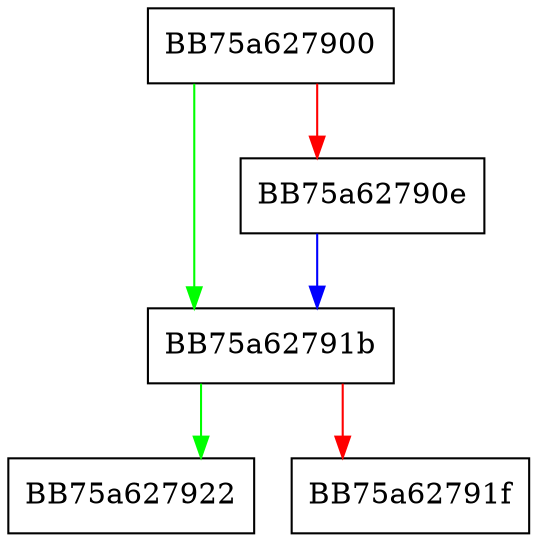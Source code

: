 digraph xz_ismine {
  node [shape="box"];
  graph [splines=ortho];
  BB75a627900 -> BB75a62791b [color="green"];
  BB75a627900 -> BB75a62790e [color="red"];
  BB75a62790e -> BB75a62791b [color="blue"];
  BB75a62791b -> BB75a627922 [color="green"];
  BB75a62791b -> BB75a62791f [color="red"];
}